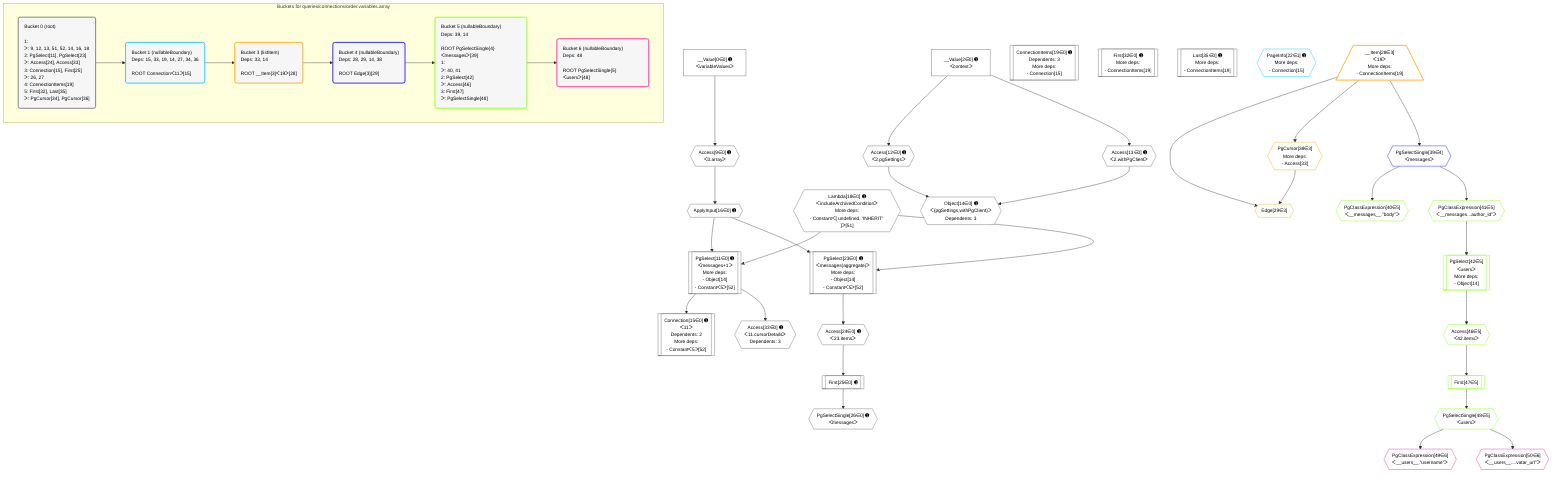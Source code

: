%%{init: {'themeVariables': { 'fontSize': '12px'}}}%%
graph TD
    classDef path fill:#eee,stroke:#000,color:#000
    classDef plan fill:#fff,stroke-width:1px,color:#000
    classDef itemplan fill:#fff,stroke-width:2px,color:#000
    classDef unbatchedplan fill:#dff,stroke-width:1px,color:#000
    classDef sideeffectplan fill:#fcc,stroke-width:2px,color:#000
    classDef bucket fill:#f6f6f6,color:#000,stroke-width:2px,text-align:left

    subgraph "Buckets for queries/connections/order.variables.array"
    Bucket0("Bucket 0 (root)<br /><br />1: <br />ᐳ: 9, 12, 13, 51, 52, 14, 16, 18<br />2: PgSelect[11], PgSelect[23]<br />ᐳ: Access[24], Access[33]<br />3: Connection[15], First[25]<br />ᐳ: 26, 27<br />4: ConnectionItems[19]<br />5: First[32], Last[35]<br />ᐳ: PgCursor[34], PgCursor[36]"):::bucket
    Bucket1("Bucket 1 (nullableBoundary)<br />Deps: 15, 33, 19, 14, 27, 34, 36<br /><br />ROOT Connectionᐸ11ᐳ[15]"):::bucket
    Bucket3("Bucket 3 (listItem)<br />Deps: 33, 14<br /><br />ROOT __Item{3}ᐸ19ᐳ[28]"):::bucket
    Bucket4("Bucket 4 (nullableBoundary)<br />Deps: 28, 29, 14, 38<br /><br />ROOT Edge{3}[29]"):::bucket
    Bucket5("Bucket 5 (nullableBoundary)<br />Deps: 39, 14<br /><br />ROOT PgSelectSingle{4}ᐸmessagesᐳ[39]<br />1: <br />ᐳ: 40, 41<br />2: PgSelect[42]<br />ᐳ: Access[46]<br />3: First[47]<br />ᐳ: PgSelectSingle[48]"):::bucket
    Bucket6("Bucket 6 (nullableBoundary)<br />Deps: 48<br /><br />ROOT PgSelectSingle{5}ᐸusersᐳ[48]"):::bucket
    end
    Bucket0 --> Bucket1
    Bucket1 --> Bucket3
    Bucket3 --> Bucket4
    Bucket4 --> Bucket5
    Bucket5 --> Bucket6

    %% plan dependencies
    PgSelect11[["PgSelect[11∈0] ➊<br />ᐸmessages+1ᐳ<br />More deps:<br />- Object[14]<br />- Constantᐸ5ᐳ[52]"]]:::plan
    ApplyInput16{{"ApplyInput[16∈0] ➊"}}:::plan
    Lambda18{{"Lambda[18∈0] ➊<br />ᐸincludeArchivedConditionᐳ<br />More deps:<br />- Constantᐸ[ undefined, 'INHERIT' ]ᐳ[51]"}}:::plan
    ApplyInput16 & Lambda18 --> PgSelect11
    PgSelect23[["PgSelect[23∈0] ➊<br />ᐸmessages(aggregate)ᐳ<br />More deps:<br />- Object[14]<br />- Constantᐸ5ᐳ[52]"]]:::plan
    ApplyInput16 & Lambda18 --> PgSelect23
    Object14{{"Object[14∈0] ➊<br />ᐸ{pgSettings,withPgClient}ᐳ<br />Dependents: 3"}}:::plan
    Access12{{"Access[12∈0] ➊<br />ᐸ2.pgSettingsᐳ"}}:::plan
    Access13{{"Access[13∈0] ➊<br />ᐸ2.withPgClientᐳ"}}:::plan
    Access12 & Access13 --> Object14
    Connection15[["Connection[15∈0] ➊<br />ᐸ11ᐳ<br />Dependents: 2<br />More deps:<br />- Constantᐸ5ᐳ[52]"]]:::plan
    PgSelect11 --> Connection15
    Access9{{"Access[9∈0] ➊<br />ᐸ0.arrayᐳ"}}:::plan
    __Value0["__Value[0∈0] ➊<br />ᐸvariableValuesᐳ"]:::plan
    __Value0 --> Access9
    __Value2["__Value[2∈0] ➊<br />ᐸcontextᐳ"]:::plan
    __Value2 --> Access12
    __Value2 --> Access13
    Access9 --> ApplyInput16
    ConnectionItems19[["ConnectionItems[19∈0] ➊<br />Dependents: 3<br />More deps:<br />- Connection[15]"]]:::plan
    Access24{{"Access[24∈0] ➊<br />ᐸ23.itemsᐳ"}}:::plan
    PgSelect23 --> Access24
    First25[["First[25∈0] ➊"]]:::plan
    Access24 --> First25
    PgSelectSingle26{{"PgSelectSingle[26∈0] ➊<br />ᐸmessagesᐳ"}}:::plan
    First25 --> PgSelectSingle26
    First32[["First[32∈0] ➊<br />More deps:<br />- ConnectionItems[19]"]]:::plan
    Access33{{"Access[33∈0] ➊<br />ᐸ11.cursorDetailsᐳ<br />Dependents: 3"}}:::plan
    PgSelect11 --> Access33
    Last35[["Last[35∈0] ➊<br />More deps:<br />- ConnectionItems[19]"]]:::plan
    PageInfo22{{"PageInfo[22∈1] ➊<br />More deps:<br />- Connection[15]"}}:::plan
    Edge29{{"Edge[29∈3]"}}:::plan
    __Item28[/"__Item[28∈3]<br />ᐸ19ᐳ<br />More deps:<br />- ConnectionItems[19]"\]:::itemplan
    PgCursor38{{"PgCursor[38∈3]<br />More deps:<br />- Access[33]"}}:::plan
    __Item28 & PgCursor38 --> Edge29
    __Item28 --> PgCursor38
    PgSelectSingle39{{"PgSelectSingle[39∈4]<br />ᐸmessagesᐳ"}}:::plan
    __Item28 --> PgSelectSingle39
    PgSelect42[["PgSelect[42∈5]<br />ᐸusersᐳ<br />More deps:<br />- Object[14]"]]:::plan
    PgClassExpression41{{"PgClassExpression[41∈5]<br />ᐸ__messages...author_id”ᐳ"}}:::plan
    PgClassExpression41 --> PgSelect42
    PgClassExpression40{{"PgClassExpression[40∈5]<br />ᐸ__messages__.”body”ᐳ"}}:::plan
    PgSelectSingle39 --> PgClassExpression40
    PgSelectSingle39 --> PgClassExpression41
    Access46{{"Access[46∈5]<br />ᐸ42.itemsᐳ"}}:::plan
    PgSelect42 --> Access46
    First47[["First[47∈5]"]]:::plan
    Access46 --> First47
    PgSelectSingle48{{"PgSelectSingle[48∈5]<br />ᐸusersᐳ"}}:::plan
    First47 --> PgSelectSingle48
    PgClassExpression49{{"PgClassExpression[49∈6]<br />ᐸ__users__.”username”ᐳ"}}:::plan
    PgSelectSingle48 --> PgClassExpression49
    PgClassExpression50{{"PgClassExpression[50∈6]<br />ᐸ__users__....vatar_url”ᐳ"}}:::plan
    PgSelectSingle48 --> PgClassExpression50

    %% define steps
    classDef bucket0 stroke:#696969
    class Bucket0,__Value0,__Value2,Access9,PgSelect11,Access12,Access13,Object14,Connection15,ApplyInput16,Lambda18,ConnectionItems19,PgSelect23,Access24,First25,PgSelectSingle26,First32,Access33,Last35 bucket0
    classDef bucket1 stroke:#00bfff
    class Bucket1,PageInfo22 bucket1
    classDef bucket3 stroke:#ffa500
    class Bucket3,__Item28,Edge29,PgCursor38 bucket3
    classDef bucket4 stroke:#0000ff
    class Bucket4,PgSelectSingle39 bucket4
    classDef bucket5 stroke:#7fff00
    class Bucket5,PgClassExpression40,PgClassExpression41,PgSelect42,Access46,First47,PgSelectSingle48 bucket5
    classDef bucket6 stroke:#ff1493
    class Bucket6,PgClassExpression49,PgClassExpression50 bucket6